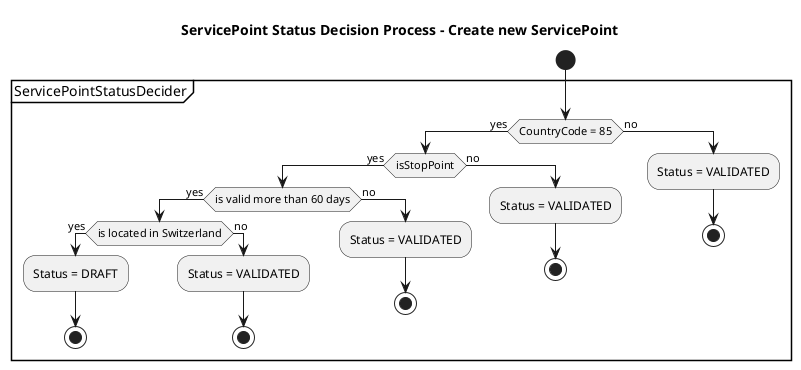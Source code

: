 @startuml

title ServicePoint Status Decision Process - Create new ServicePoint

start

partition "ServicePointStatusDecider"{
    if (CountryCode = 85) then (yes)

      if (isStopPoint) then (yes)
        if (is valid more than 60 days) then (yes)
            if (is located in Switzerland) then (yes)
                :Status = DRAFT;
                stop
            else(no)
                :Status = VALIDATED;
                stop
            endif
        else(no)
            :Status = VALIDATED;
            stop
        endif
      else (no)
        :Status = VALIDATED;
        stop
      endif

    else (no)
      :Status = VALIDATED;
      stop
    endif
}

@enduml